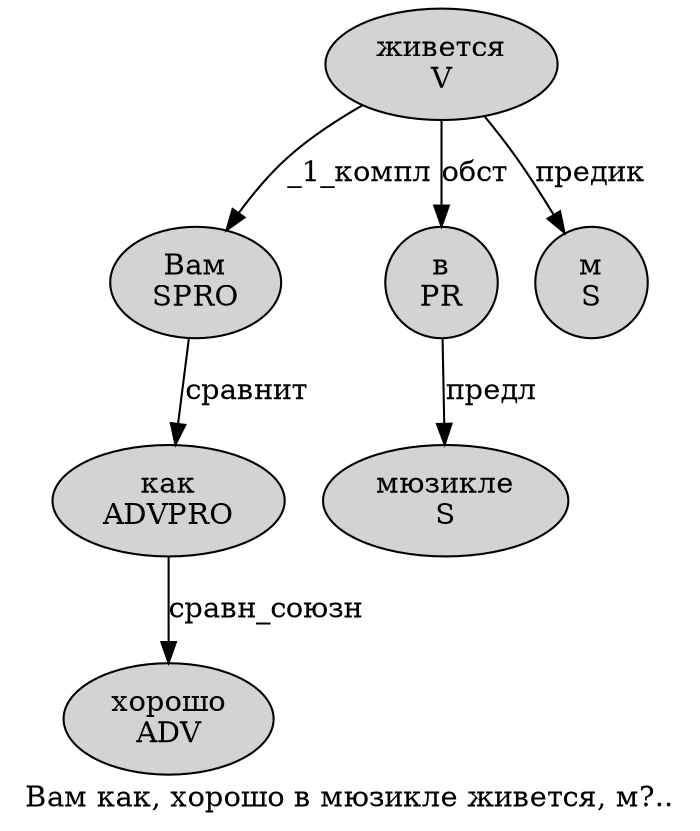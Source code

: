 digraph SENTENCE_2422 {
	graph [label="Вам как, хорошо в мюзикле живется, м?.."]
	node [style=filled]
		0 [label="Вам
SPRO" color="" fillcolor=lightgray penwidth=1 shape=ellipse]
		1 [label="как
ADVPRO" color="" fillcolor=lightgray penwidth=1 shape=ellipse]
		3 [label="хорошо
ADV" color="" fillcolor=lightgray penwidth=1 shape=ellipse]
		4 [label="в
PR" color="" fillcolor=lightgray penwidth=1 shape=ellipse]
		5 [label="мюзикле
S" color="" fillcolor=lightgray penwidth=1 shape=ellipse]
		6 [label="живется
V" color="" fillcolor=lightgray penwidth=1 shape=ellipse]
		8 [label="м
S" color="" fillcolor=lightgray penwidth=1 shape=ellipse]
			1 -> 3 [label="сравн_союзн"]
			0 -> 1 [label="сравнит"]
			4 -> 5 [label="предл"]
			6 -> 0 [label="_1_компл"]
			6 -> 4 [label="обст"]
			6 -> 8 [label="предик"]
}
